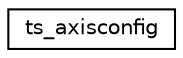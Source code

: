 digraph "Graphical Class Hierarchy"
{
  edge [fontname="Helvetica",fontsize="10",labelfontname="Helvetica",labelfontsize="10"];
  node [fontname="Helvetica",fontsize="10",shape=record];
  rankdir="LR";
  Node1 [label="ts_axisconfig",height=0.2,width=0.4,color="black", fillcolor="white", style="filled",URL="$structts__axisconfig.html",tooltip="Axis Configuration. "];
}
